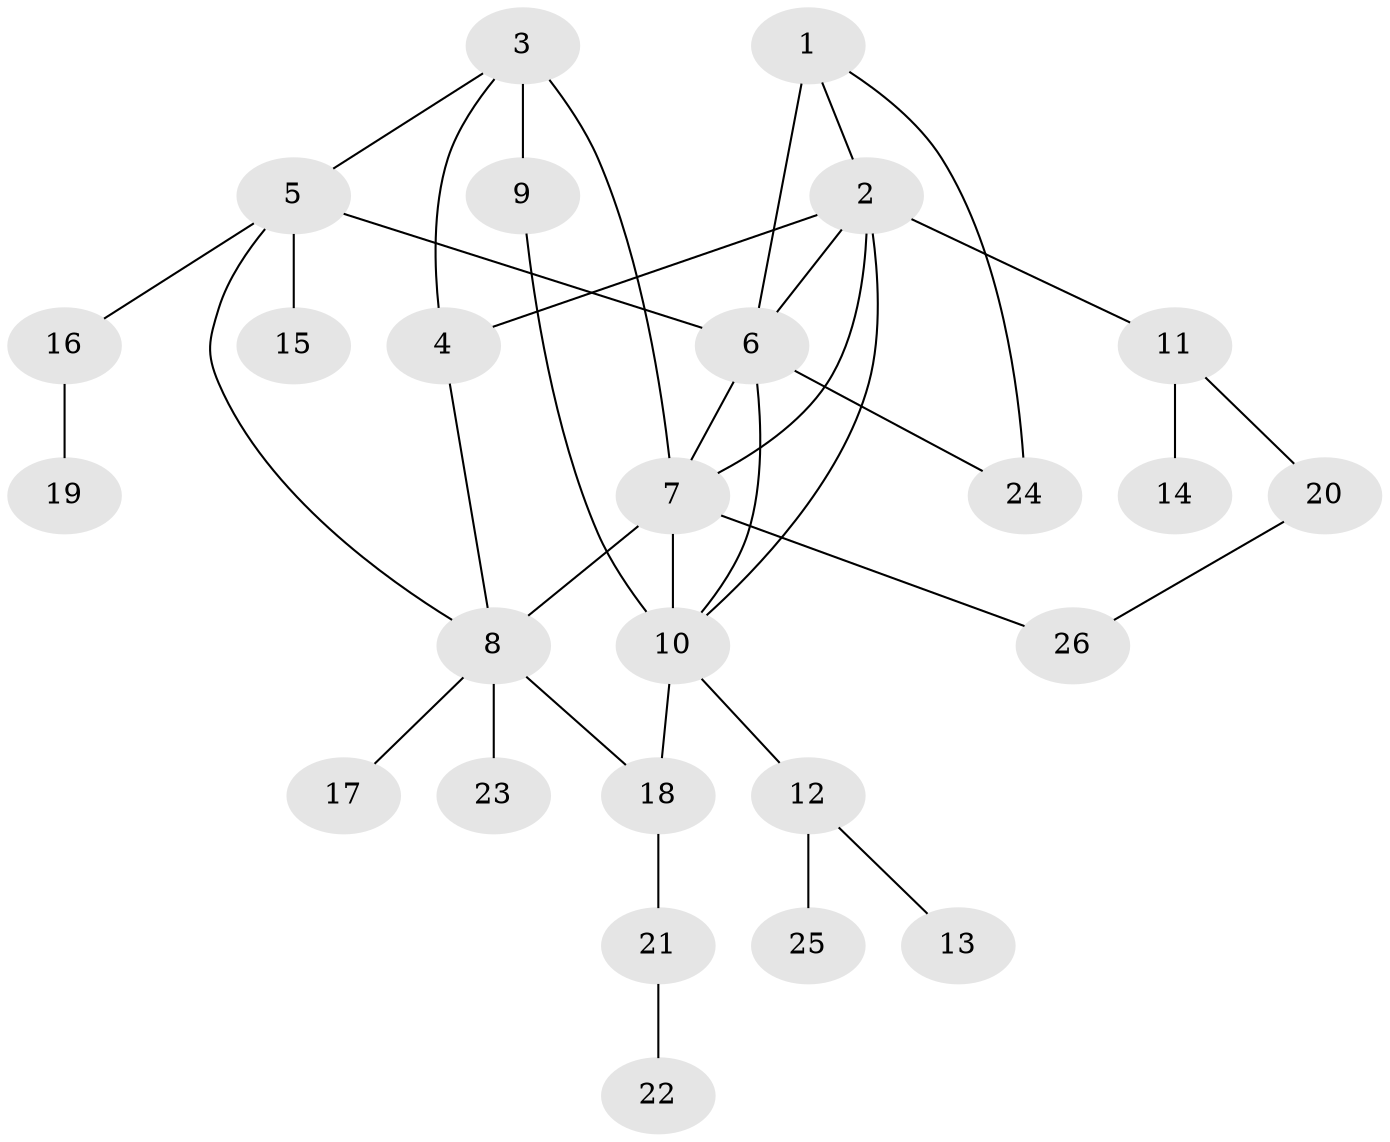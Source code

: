 // original degree distribution, {3: 0.11538461538461539, 6: 0.07692307692307693, 9: 0.019230769230769232, 4: 0.057692307692307696, 8: 0.038461538461538464, 5: 0.019230769230769232, 2: 0.1346153846153846, 1: 0.5384615384615384}
// Generated by graph-tools (version 1.1) at 2025/37/03/09/25 02:37:16]
// undirected, 26 vertices, 37 edges
graph export_dot {
graph [start="1"]
  node [color=gray90,style=filled];
  1;
  2;
  3;
  4;
  5;
  6;
  7;
  8;
  9;
  10;
  11;
  12;
  13;
  14;
  15;
  16;
  17;
  18;
  19;
  20;
  21;
  22;
  23;
  24;
  25;
  26;
  1 -- 2 [weight=1.0];
  1 -- 6 [weight=2.0];
  1 -- 24 [weight=1.0];
  2 -- 4 [weight=1.0];
  2 -- 6 [weight=1.0];
  2 -- 7 [weight=1.0];
  2 -- 10 [weight=1.0];
  2 -- 11 [weight=1.0];
  3 -- 4 [weight=1.0];
  3 -- 5 [weight=1.0];
  3 -- 7 [weight=1.0];
  3 -- 9 [weight=5.0];
  4 -- 8 [weight=1.0];
  5 -- 6 [weight=1.0];
  5 -- 8 [weight=1.0];
  5 -- 15 [weight=1.0];
  5 -- 16 [weight=1.0];
  6 -- 7 [weight=1.0];
  6 -- 10 [weight=1.0];
  6 -- 24 [weight=1.0];
  7 -- 8 [weight=1.0];
  7 -- 10 [weight=1.0];
  7 -- 26 [weight=1.0];
  8 -- 17 [weight=1.0];
  8 -- 18 [weight=1.0];
  8 -- 23 [weight=2.0];
  9 -- 10 [weight=1.0];
  10 -- 12 [weight=1.0];
  10 -- 18 [weight=2.0];
  11 -- 14 [weight=1.0];
  11 -- 20 [weight=1.0];
  12 -- 13 [weight=1.0];
  12 -- 25 [weight=1.0];
  16 -- 19 [weight=4.0];
  18 -- 21 [weight=1.0];
  20 -- 26 [weight=1.0];
  21 -- 22 [weight=1.0];
}
